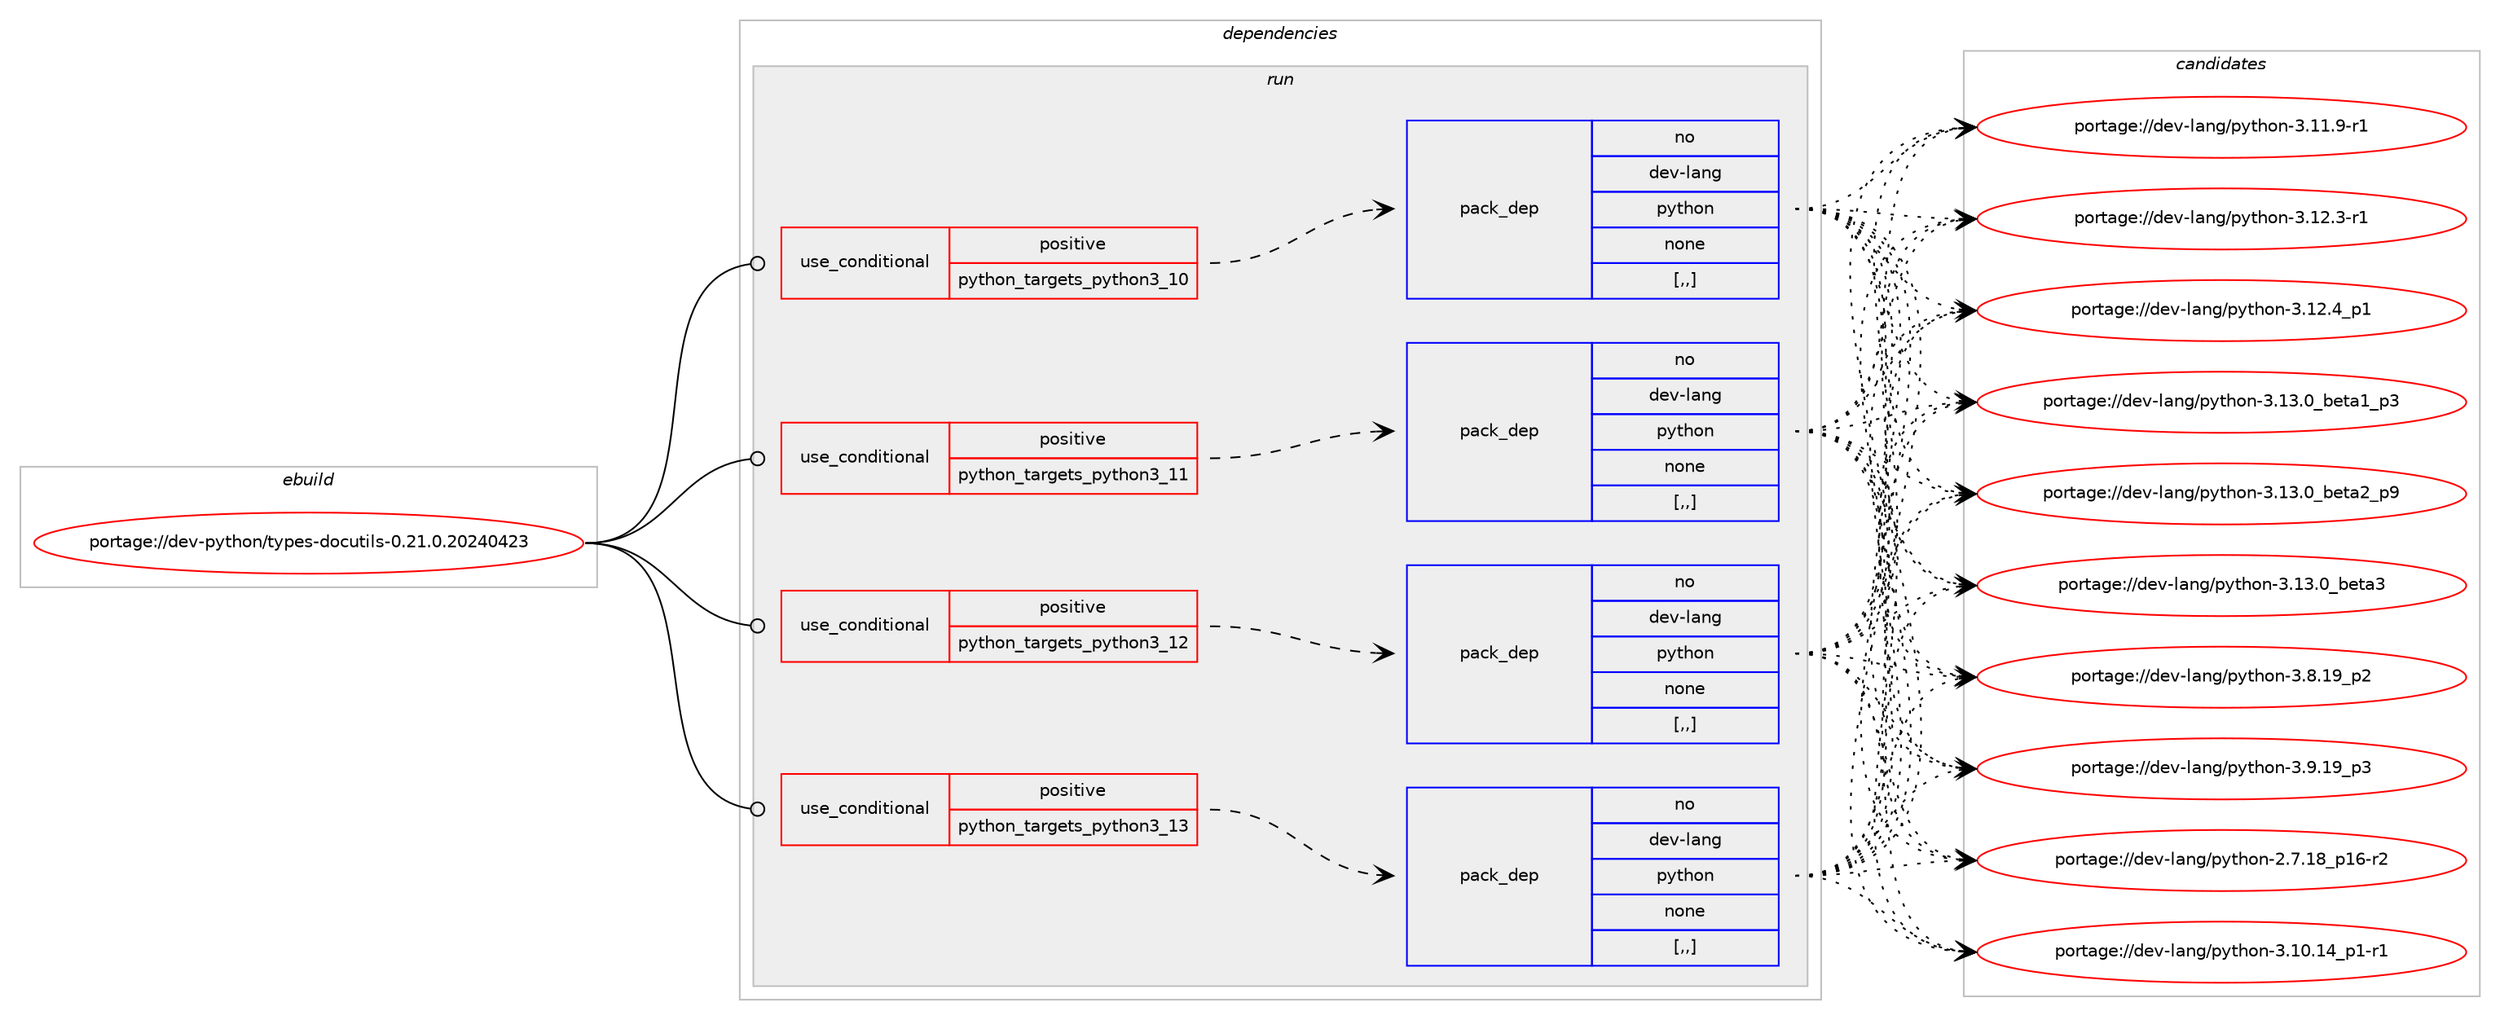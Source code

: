 digraph prolog {

# *************
# Graph options
# *************

newrank=true;
concentrate=true;
compound=true;
graph [rankdir=LR,fontname=Helvetica,fontsize=10,ranksep=1.5];#, ranksep=2.5, nodesep=0.2];
edge  [arrowhead=vee];
node  [fontname=Helvetica,fontsize=10];

# **********
# The ebuild
# **********

subgraph cluster_leftcol {
color=gray;
label=<<i>ebuild</i>>;
id [label="portage://dev-python/types-docutils-0.21.0.20240423", color=red, width=4, href="../dev-python/types-docutils-0.21.0.20240423.svg"];
}

# ****************
# The dependencies
# ****************

subgraph cluster_midcol {
color=gray;
label=<<i>dependencies</i>>;
subgraph cluster_compile {
fillcolor="#eeeeee";
style=filled;
label=<<i>compile</i>>;
}
subgraph cluster_compileandrun {
fillcolor="#eeeeee";
style=filled;
label=<<i>compile and run</i>>;
}
subgraph cluster_run {
fillcolor="#eeeeee";
style=filled;
label=<<i>run</i>>;
subgraph cond39421 {
dependency162186 [label=<<TABLE BORDER="0" CELLBORDER="1" CELLSPACING="0" CELLPADDING="4"><TR><TD ROWSPAN="3" CELLPADDING="10">use_conditional</TD></TR><TR><TD>positive</TD></TR><TR><TD>python_targets_python3_10</TD></TR></TABLE>>, shape=none, color=red];
subgraph pack121525 {
dependency162187 [label=<<TABLE BORDER="0" CELLBORDER="1" CELLSPACING="0" CELLPADDING="4" WIDTH="220"><TR><TD ROWSPAN="6" CELLPADDING="30">pack_dep</TD></TR><TR><TD WIDTH="110">no</TD></TR><TR><TD>dev-lang</TD></TR><TR><TD>python</TD></TR><TR><TD>none</TD></TR><TR><TD>[,,]</TD></TR></TABLE>>, shape=none, color=blue];
}
dependency162186:e -> dependency162187:w [weight=20,style="dashed",arrowhead="vee"];
}
id:e -> dependency162186:w [weight=20,style="solid",arrowhead="odot"];
subgraph cond39422 {
dependency162188 [label=<<TABLE BORDER="0" CELLBORDER="1" CELLSPACING="0" CELLPADDING="4"><TR><TD ROWSPAN="3" CELLPADDING="10">use_conditional</TD></TR><TR><TD>positive</TD></TR><TR><TD>python_targets_python3_11</TD></TR></TABLE>>, shape=none, color=red];
subgraph pack121526 {
dependency162189 [label=<<TABLE BORDER="0" CELLBORDER="1" CELLSPACING="0" CELLPADDING="4" WIDTH="220"><TR><TD ROWSPAN="6" CELLPADDING="30">pack_dep</TD></TR><TR><TD WIDTH="110">no</TD></TR><TR><TD>dev-lang</TD></TR><TR><TD>python</TD></TR><TR><TD>none</TD></TR><TR><TD>[,,]</TD></TR></TABLE>>, shape=none, color=blue];
}
dependency162188:e -> dependency162189:w [weight=20,style="dashed",arrowhead="vee"];
}
id:e -> dependency162188:w [weight=20,style="solid",arrowhead="odot"];
subgraph cond39423 {
dependency162190 [label=<<TABLE BORDER="0" CELLBORDER="1" CELLSPACING="0" CELLPADDING="4"><TR><TD ROWSPAN="3" CELLPADDING="10">use_conditional</TD></TR><TR><TD>positive</TD></TR><TR><TD>python_targets_python3_12</TD></TR></TABLE>>, shape=none, color=red];
subgraph pack121527 {
dependency162191 [label=<<TABLE BORDER="0" CELLBORDER="1" CELLSPACING="0" CELLPADDING="4" WIDTH="220"><TR><TD ROWSPAN="6" CELLPADDING="30">pack_dep</TD></TR><TR><TD WIDTH="110">no</TD></TR><TR><TD>dev-lang</TD></TR><TR><TD>python</TD></TR><TR><TD>none</TD></TR><TR><TD>[,,]</TD></TR></TABLE>>, shape=none, color=blue];
}
dependency162190:e -> dependency162191:w [weight=20,style="dashed",arrowhead="vee"];
}
id:e -> dependency162190:w [weight=20,style="solid",arrowhead="odot"];
subgraph cond39424 {
dependency162192 [label=<<TABLE BORDER="0" CELLBORDER="1" CELLSPACING="0" CELLPADDING="4"><TR><TD ROWSPAN="3" CELLPADDING="10">use_conditional</TD></TR><TR><TD>positive</TD></TR><TR><TD>python_targets_python3_13</TD></TR></TABLE>>, shape=none, color=red];
subgraph pack121528 {
dependency162193 [label=<<TABLE BORDER="0" CELLBORDER="1" CELLSPACING="0" CELLPADDING="4" WIDTH="220"><TR><TD ROWSPAN="6" CELLPADDING="30">pack_dep</TD></TR><TR><TD WIDTH="110">no</TD></TR><TR><TD>dev-lang</TD></TR><TR><TD>python</TD></TR><TR><TD>none</TD></TR><TR><TD>[,,]</TD></TR></TABLE>>, shape=none, color=blue];
}
dependency162192:e -> dependency162193:w [weight=20,style="dashed",arrowhead="vee"];
}
id:e -> dependency162192:w [weight=20,style="solid",arrowhead="odot"];
}
}

# **************
# The candidates
# **************

subgraph cluster_choices {
rank=same;
color=gray;
label=<<i>candidates</i>>;

subgraph choice121525 {
color=black;
nodesep=1;
choice100101118451089711010347112121116104111110455046554649569511249544511450 [label="portage://dev-lang/python-2.7.18_p16-r2", color=red, width=4,href="../dev-lang/python-2.7.18_p16-r2.svg"];
choice100101118451089711010347112121116104111110455146494846495295112494511449 [label="portage://dev-lang/python-3.10.14_p1-r1", color=red, width=4,href="../dev-lang/python-3.10.14_p1-r1.svg"];
choice100101118451089711010347112121116104111110455146494946574511449 [label="portage://dev-lang/python-3.11.9-r1", color=red, width=4,href="../dev-lang/python-3.11.9-r1.svg"];
choice100101118451089711010347112121116104111110455146495046514511449 [label="portage://dev-lang/python-3.12.3-r1", color=red, width=4,href="../dev-lang/python-3.12.3-r1.svg"];
choice100101118451089711010347112121116104111110455146495046529511249 [label="portage://dev-lang/python-3.12.4_p1", color=red, width=4,href="../dev-lang/python-3.12.4_p1.svg"];
choice10010111845108971101034711212111610411111045514649514648959810111697499511251 [label="portage://dev-lang/python-3.13.0_beta1_p3", color=red, width=4,href="../dev-lang/python-3.13.0_beta1_p3.svg"];
choice10010111845108971101034711212111610411111045514649514648959810111697509511257 [label="portage://dev-lang/python-3.13.0_beta2_p9", color=red, width=4,href="../dev-lang/python-3.13.0_beta2_p9.svg"];
choice1001011184510897110103471121211161041111104551464951464895981011169751 [label="portage://dev-lang/python-3.13.0_beta3", color=red, width=4,href="../dev-lang/python-3.13.0_beta3.svg"];
choice100101118451089711010347112121116104111110455146564649579511250 [label="portage://dev-lang/python-3.8.19_p2", color=red, width=4,href="../dev-lang/python-3.8.19_p2.svg"];
choice100101118451089711010347112121116104111110455146574649579511251 [label="portage://dev-lang/python-3.9.19_p3", color=red, width=4,href="../dev-lang/python-3.9.19_p3.svg"];
dependency162187:e -> choice100101118451089711010347112121116104111110455046554649569511249544511450:w [style=dotted,weight="100"];
dependency162187:e -> choice100101118451089711010347112121116104111110455146494846495295112494511449:w [style=dotted,weight="100"];
dependency162187:e -> choice100101118451089711010347112121116104111110455146494946574511449:w [style=dotted,weight="100"];
dependency162187:e -> choice100101118451089711010347112121116104111110455146495046514511449:w [style=dotted,weight="100"];
dependency162187:e -> choice100101118451089711010347112121116104111110455146495046529511249:w [style=dotted,weight="100"];
dependency162187:e -> choice10010111845108971101034711212111610411111045514649514648959810111697499511251:w [style=dotted,weight="100"];
dependency162187:e -> choice10010111845108971101034711212111610411111045514649514648959810111697509511257:w [style=dotted,weight="100"];
dependency162187:e -> choice1001011184510897110103471121211161041111104551464951464895981011169751:w [style=dotted,weight="100"];
dependency162187:e -> choice100101118451089711010347112121116104111110455146564649579511250:w [style=dotted,weight="100"];
dependency162187:e -> choice100101118451089711010347112121116104111110455146574649579511251:w [style=dotted,weight="100"];
}
subgraph choice121526 {
color=black;
nodesep=1;
choice100101118451089711010347112121116104111110455046554649569511249544511450 [label="portage://dev-lang/python-2.7.18_p16-r2", color=red, width=4,href="../dev-lang/python-2.7.18_p16-r2.svg"];
choice100101118451089711010347112121116104111110455146494846495295112494511449 [label="portage://dev-lang/python-3.10.14_p1-r1", color=red, width=4,href="../dev-lang/python-3.10.14_p1-r1.svg"];
choice100101118451089711010347112121116104111110455146494946574511449 [label="portage://dev-lang/python-3.11.9-r1", color=red, width=4,href="../dev-lang/python-3.11.9-r1.svg"];
choice100101118451089711010347112121116104111110455146495046514511449 [label="portage://dev-lang/python-3.12.3-r1", color=red, width=4,href="../dev-lang/python-3.12.3-r1.svg"];
choice100101118451089711010347112121116104111110455146495046529511249 [label="portage://dev-lang/python-3.12.4_p1", color=red, width=4,href="../dev-lang/python-3.12.4_p1.svg"];
choice10010111845108971101034711212111610411111045514649514648959810111697499511251 [label="portage://dev-lang/python-3.13.0_beta1_p3", color=red, width=4,href="../dev-lang/python-3.13.0_beta1_p3.svg"];
choice10010111845108971101034711212111610411111045514649514648959810111697509511257 [label="portage://dev-lang/python-3.13.0_beta2_p9", color=red, width=4,href="../dev-lang/python-3.13.0_beta2_p9.svg"];
choice1001011184510897110103471121211161041111104551464951464895981011169751 [label="portage://dev-lang/python-3.13.0_beta3", color=red, width=4,href="../dev-lang/python-3.13.0_beta3.svg"];
choice100101118451089711010347112121116104111110455146564649579511250 [label="portage://dev-lang/python-3.8.19_p2", color=red, width=4,href="../dev-lang/python-3.8.19_p2.svg"];
choice100101118451089711010347112121116104111110455146574649579511251 [label="portage://dev-lang/python-3.9.19_p3", color=red, width=4,href="../dev-lang/python-3.9.19_p3.svg"];
dependency162189:e -> choice100101118451089711010347112121116104111110455046554649569511249544511450:w [style=dotted,weight="100"];
dependency162189:e -> choice100101118451089711010347112121116104111110455146494846495295112494511449:w [style=dotted,weight="100"];
dependency162189:e -> choice100101118451089711010347112121116104111110455146494946574511449:w [style=dotted,weight="100"];
dependency162189:e -> choice100101118451089711010347112121116104111110455146495046514511449:w [style=dotted,weight="100"];
dependency162189:e -> choice100101118451089711010347112121116104111110455146495046529511249:w [style=dotted,weight="100"];
dependency162189:e -> choice10010111845108971101034711212111610411111045514649514648959810111697499511251:w [style=dotted,weight="100"];
dependency162189:e -> choice10010111845108971101034711212111610411111045514649514648959810111697509511257:w [style=dotted,weight="100"];
dependency162189:e -> choice1001011184510897110103471121211161041111104551464951464895981011169751:w [style=dotted,weight="100"];
dependency162189:e -> choice100101118451089711010347112121116104111110455146564649579511250:w [style=dotted,weight="100"];
dependency162189:e -> choice100101118451089711010347112121116104111110455146574649579511251:w [style=dotted,weight="100"];
}
subgraph choice121527 {
color=black;
nodesep=1;
choice100101118451089711010347112121116104111110455046554649569511249544511450 [label="portage://dev-lang/python-2.7.18_p16-r2", color=red, width=4,href="../dev-lang/python-2.7.18_p16-r2.svg"];
choice100101118451089711010347112121116104111110455146494846495295112494511449 [label="portage://dev-lang/python-3.10.14_p1-r1", color=red, width=4,href="../dev-lang/python-3.10.14_p1-r1.svg"];
choice100101118451089711010347112121116104111110455146494946574511449 [label="portage://dev-lang/python-3.11.9-r1", color=red, width=4,href="../dev-lang/python-3.11.9-r1.svg"];
choice100101118451089711010347112121116104111110455146495046514511449 [label="portage://dev-lang/python-3.12.3-r1", color=red, width=4,href="../dev-lang/python-3.12.3-r1.svg"];
choice100101118451089711010347112121116104111110455146495046529511249 [label="portage://dev-lang/python-3.12.4_p1", color=red, width=4,href="../dev-lang/python-3.12.4_p1.svg"];
choice10010111845108971101034711212111610411111045514649514648959810111697499511251 [label="portage://dev-lang/python-3.13.0_beta1_p3", color=red, width=4,href="../dev-lang/python-3.13.0_beta1_p3.svg"];
choice10010111845108971101034711212111610411111045514649514648959810111697509511257 [label="portage://dev-lang/python-3.13.0_beta2_p9", color=red, width=4,href="../dev-lang/python-3.13.0_beta2_p9.svg"];
choice1001011184510897110103471121211161041111104551464951464895981011169751 [label="portage://dev-lang/python-3.13.0_beta3", color=red, width=4,href="../dev-lang/python-3.13.0_beta3.svg"];
choice100101118451089711010347112121116104111110455146564649579511250 [label="portage://dev-lang/python-3.8.19_p2", color=red, width=4,href="../dev-lang/python-3.8.19_p2.svg"];
choice100101118451089711010347112121116104111110455146574649579511251 [label="portage://dev-lang/python-3.9.19_p3", color=red, width=4,href="../dev-lang/python-3.9.19_p3.svg"];
dependency162191:e -> choice100101118451089711010347112121116104111110455046554649569511249544511450:w [style=dotted,weight="100"];
dependency162191:e -> choice100101118451089711010347112121116104111110455146494846495295112494511449:w [style=dotted,weight="100"];
dependency162191:e -> choice100101118451089711010347112121116104111110455146494946574511449:w [style=dotted,weight="100"];
dependency162191:e -> choice100101118451089711010347112121116104111110455146495046514511449:w [style=dotted,weight="100"];
dependency162191:e -> choice100101118451089711010347112121116104111110455146495046529511249:w [style=dotted,weight="100"];
dependency162191:e -> choice10010111845108971101034711212111610411111045514649514648959810111697499511251:w [style=dotted,weight="100"];
dependency162191:e -> choice10010111845108971101034711212111610411111045514649514648959810111697509511257:w [style=dotted,weight="100"];
dependency162191:e -> choice1001011184510897110103471121211161041111104551464951464895981011169751:w [style=dotted,weight="100"];
dependency162191:e -> choice100101118451089711010347112121116104111110455146564649579511250:w [style=dotted,weight="100"];
dependency162191:e -> choice100101118451089711010347112121116104111110455146574649579511251:w [style=dotted,weight="100"];
}
subgraph choice121528 {
color=black;
nodesep=1;
choice100101118451089711010347112121116104111110455046554649569511249544511450 [label="portage://dev-lang/python-2.7.18_p16-r2", color=red, width=4,href="../dev-lang/python-2.7.18_p16-r2.svg"];
choice100101118451089711010347112121116104111110455146494846495295112494511449 [label="portage://dev-lang/python-3.10.14_p1-r1", color=red, width=4,href="../dev-lang/python-3.10.14_p1-r1.svg"];
choice100101118451089711010347112121116104111110455146494946574511449 [label="portage://dev-lang/python-3.11.9-r1", color=red, width=4,href="../dev-lang/python-3.11.9-r1.svg"];
choice100101118451089711010347112121116104111110455146495046514511449 [label="portage://dev-lang/python-3.12.3-r1", color=red, width=4,href="../dev-lang/python-3.12.3-r1.svg"];
choice100101118451089711010347112121116104111110455146495046529511249 [label="portage://dev-lang/python-3.12.4_p1", color=red, width=4,href="../dev-lang/python-3.12.4_p1.svg"];
choice10010111845108971101034711212111610411111045514649514648959810111697499511251 [label="portage://dev-lang/python-3.13.0_beta1_p3", color=red, width=4,href="../dev-lang/python-3.13.0_beta1_p3.svg"];
choice10010111845108971101034711212111610411111045514649514648959810111697509511257 [label="portage://dev-lang/python-3.13.0_beta2_p9", color=red, width=4,href="../dev-lang/python-3.13.0_beta2_p9.svg"];
choice1001011184510897110103471121211161041111104551464951464895981011169751 [label="portage://dev-lang/python-3.13.0_beta3", color=red, width=4,href="../dev-lang/python-3.13.0_beta3.svg"];
choice100101118451089711010347112121116104111110455146564649579511250 [label="portage://dev-lang/python-3.8.19_p2", color=red, width=4,href="../dev-lang/python-3.8.19_p2.svg"];
choice100101118451089711010347112121116104111110455146574649579511251 [label="portage://dev-lang/python-3.9.19_p3", color=red, width=4,href="../dev-lang/python-3.9.19_p3.svg"];
dependency162193:e -> choice100101118451089711010347112121116104111110455046554649569511249544511450:w [style=dotted,weight="100"];
dependency162193:e -> choice100101118451089711010347112121116104111110455146494846495295112494511449:w [style=dotted,weight="100"];
dependency162193:e -> choice100101118451089711010347112121116104111110455146494946574511449:w [style=dotted,weight="100"];
dependency162193:e -> choice100101118451089711010347112121116104111110455146495046514511449:w [style=dotted,weight="100"];
dependency162193:e -> choice100101118451089711010347112121116104111110455146495046529511249:w [style=dotted,weight="100"];
dependency162193:e -> choice10010111845108971101034711212111610411111045514649514648959810111697499511251:w [style=dotted,weight="100"];
dependency162193:e -> choice10010111845108971101034711212111610411111045514649514648959810111697509511257:w [style=dotted,weight="100"];
dependency162193:e -> choice1001011184510897110103471121211161041111104551464951464895981011169751:w [style=dotted,weight="100"];
dependency162193:e -> choice100101118451089711010347112121116104111110455146564649579511250:w [style=dotted,weight="100"];
dependency162193:e -> choice100101118451089711010347112121116104111110455146574649579511251:w [style=dotted,weight="100"];
}
}

}
